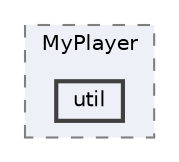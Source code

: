 digraph "util"
{
 // LATEX_PDF_SIZE
  bgcolor="transparent";
  edge [fontname=Helvetica,fontsize=10,labelfontname=Helvetica,labelfontsize=10];
  node [fontname=Helvetica,fontsize=10,shape=box,height=0.2,width=0.4];
  compound=true
  subgraph clusterdir_b12c950205874eb7cac8367399a55421 {
    graph [ bgcolor="#edf0f7", pencolor="grey50", label="MyPlayer", fontname=Helvetica,fontsize=10 style="filled,dashed", URL="dir_b12c950205874eb7cac8367399a55421.html",tooltip=""]
  dir_e149973d854717dc6b8288c5da85f4f9 [label="util", fillcolor="#edf0f7", color="grey25", style="filled,bold", URL="dir_e149973d854717dc6b8288c5da85f4f9.html",tooltip=""];
  }
}
